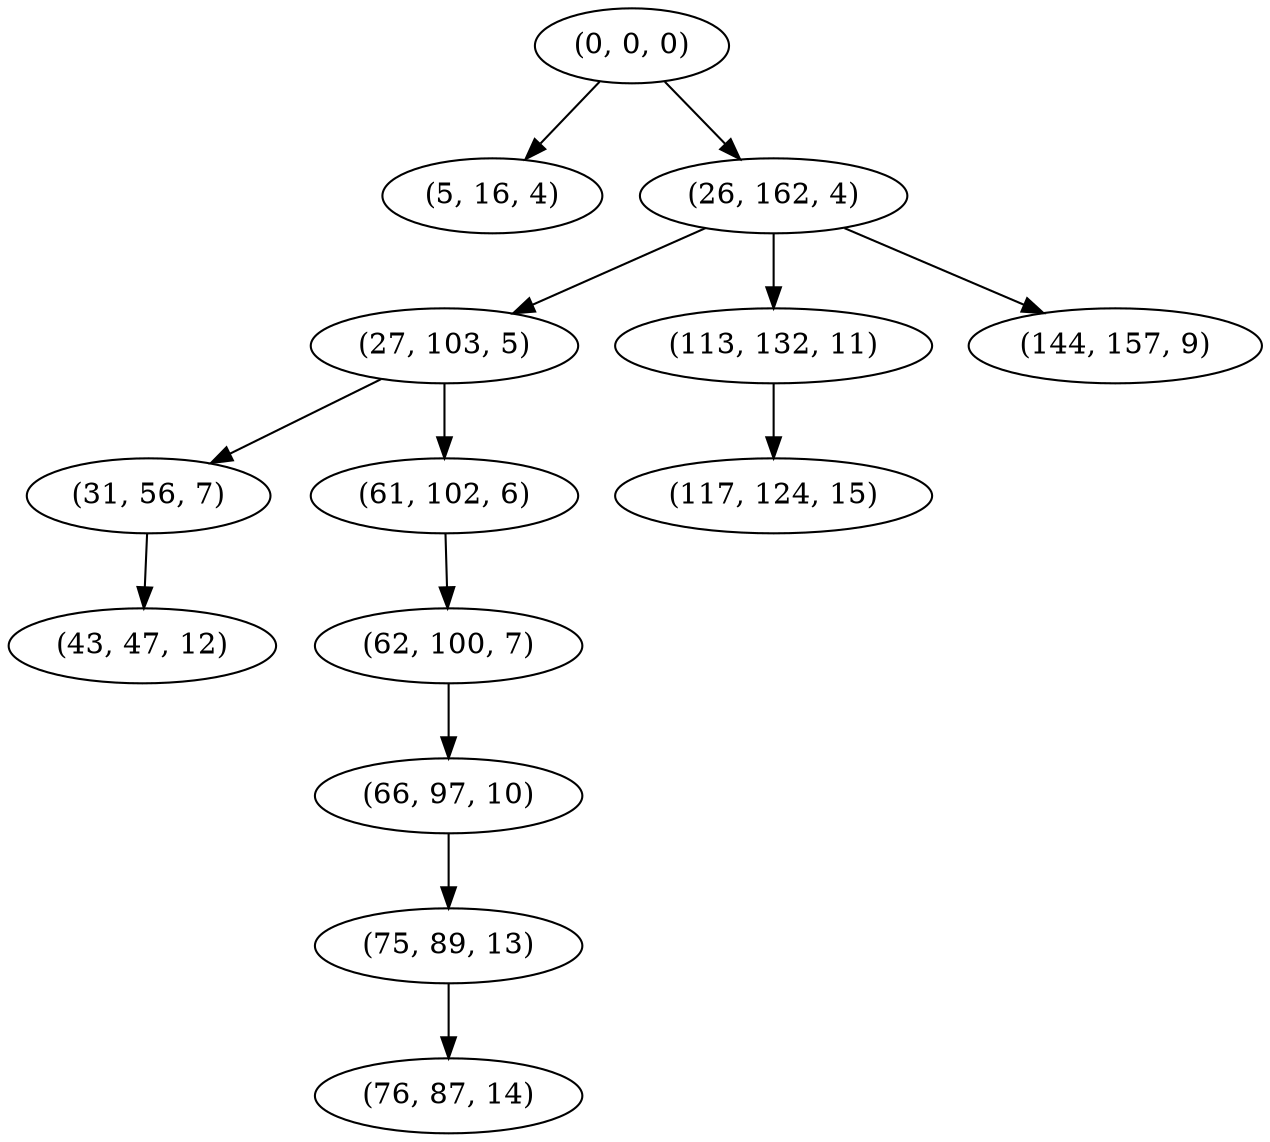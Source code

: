 digraph tree {
    "(0, 0, 0)";
    "(5, 16, 4)";
    "(26, 162, 4)";
    "(27, 103, 5)";
    "(31, 56, 7)";
    "(43, 47, 12)";
    "(61, 102, 6)";
    "(62, 100, 7)";
    "(66, 97, 10)";
    "(75, 89, 13)";
    "(76, 87, 14)";
    "(113, 132, 11)";
    "(117, 124, 15)";
    "(144, 157, 9)";
    "(0, 0, 0)" -> "(5, 16, 4)";
    "(0, 0, 0)" -> "(26, 162, 4)";
    "(26, 162, 4)" -> "(27, 103, 5)";
    "(26, 162, 4)" -> "(113, 132, 11)";
    "(26, 162, 4)" -> "(144, 157, 9)";
    "(27, 103, 5)" -> "(31, 56, 7)";
    "(27, 103, 5)" -> "(61, 102, 6)";
    "(31, 56, 7)" -> "(43, 47, 12)";
    "(61, 102, 6)" -> "(62, 100, 7)";
    "(62, 100, 7)" -> "(66, 97, 10)";
    "(66, 97, 10)" -> "(75, 89, 13)";
    "(75, 89, 13)" -> "(76, 87, 14)";
    "(113, 132, 11)" -> "(117, 124, 15)";
}
